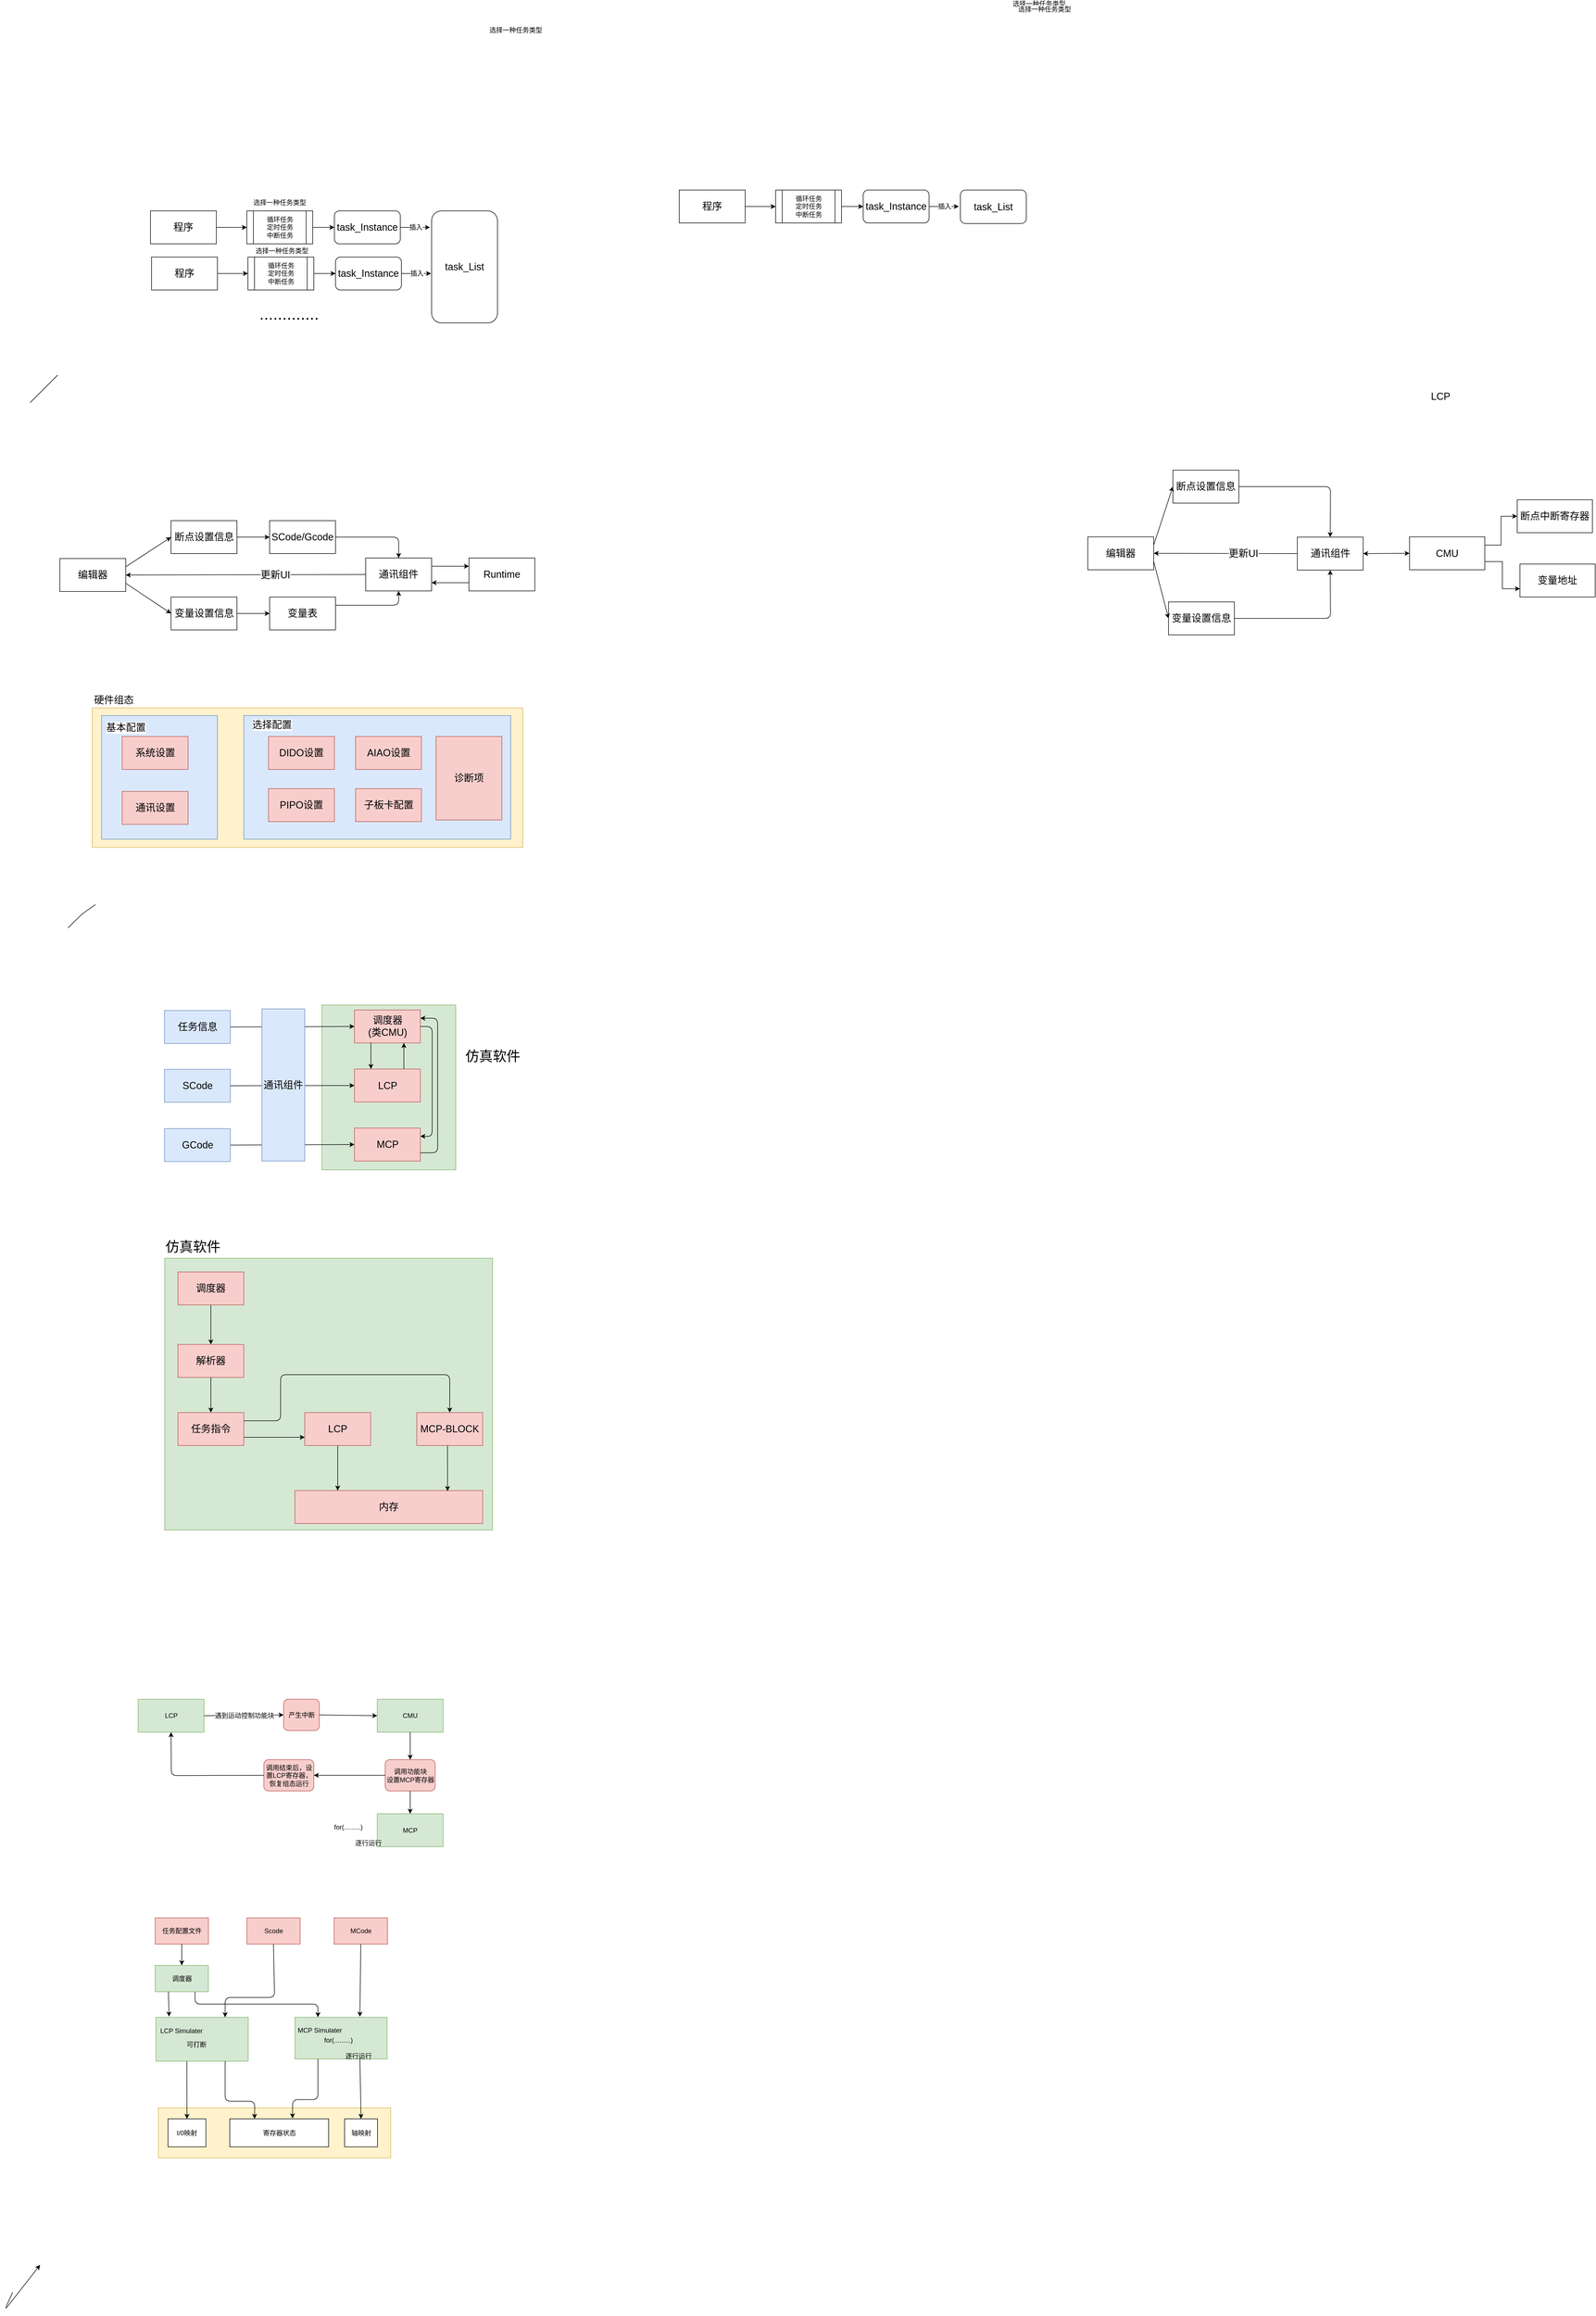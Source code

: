 <mxfile version="12.2.6" type="github" pages="1">
  <diagram id="iVK3ShdwLWbgninj1tHv" name="Page-1">
    <mxGraphModel dx="1371" dy="921" grid="0" gridSize="10" guides="1" tooltips="1" connect="1" arrows="1" fold="1" page="0" pageScale="1" pageWidth="827" pageHeight="1169" math="0" shadow="0">
      <root>
        <mxCell id="0"/>
        <mxCell id="1" parent="0"/>
        <mxCell id="r77TQMJBqD1MutyU2JvS-38" value="" style="rounded=0;whiteSpace=wrap;html=1;fillColor=#d5e8d4;strokeColor=#82b366;" parent="1" vertex="1">
          <mxGeometry x="-16" y="2151" width="597" height="495" as="geometry"/>
        </mxCell>
        <mxCell id="r77TQMJBqD1MutyU2JvS-3" value="" style="rounded=0;whiteSpace=wrap;html=1;fillColor=#d5e8d4;strokeColor=#82b366;" parent="1" vertex="1">
          <mxGeometry x="270" y="1690" width="244" height="300" as="geometry"/>
        </mxCell>
        <mxCell id="p2M6NOosVOnFMMnS_r7A-87" value="" style="rounded=0;whiteSpace=wrap;html=1;fontSize=18;fillColor=#fff2cc;strokeColor=#d6b656;" parent="1" vertex="1">
          <mxGeometry x="-148" y="1149" width="784" height="254" as="geometry"/>
        </mxCell>
        <mxCell id="p2M6NOosVOnFMMnS_r7A-80" value="" style="rounded=0;whiteSpace=wrap;html=1;fontSize=18;fillColor=#dae8fc;strokeColor=#6c8ebf;" parent="1" vertex="1">
          <mxGeometry x="128" y="1163" width="486" height="225" as="geometry"/>
        </mxCell>
        <mxCell id="p2M6NOosVOnFMMnS_r7A-79" value="" style="rounded=0;whiteSpace=wrap;html=1;fontSize=18;fillColor=#dae8fc;strokeColor=#6c8ebf;" parent="1" vertex="1">
          <mxGeometry x="-131" y="1163" width="211" height="225" as="geometry"/>
        </mxCell>
        <mxCell id="p2M6NOosVOnFMMnS_r7A-1" value="&lt;font style=&quot;font-size: 18px;&quot;&gt;程序&lt;/font&gt;" style="rounded=0;whiteSpace=wrap;html=1;fontSize=18;" parent="1" vertex="1">
          <mxGeometry x="-42" y="244" width="120" height="60" as="geometry"/>
        </mxCell>
        <mxCell id="p2M6NOosVOnFMMnS_r7A-2" value="" style="endArrow=classic;html=1;exitX=1;exitY=0.5;exitDx=0;exitDy=0;entryX=0;entryY=0.5;entryDx=0;entryDy=0;" parent="1" source="p2M6NOosVOnFMMnS_r7A-11" target="p2M6NOosVOnFMMnS_r7A-5" edge="1">
          <mxGeometry width="50" height="50" relative="1" as="geometry">
            <mxPoint x="-42" y="375" as="sourcePoint"/>
            <mxPoint x="156" y="274" as="targetPoint"/>
          </mxGeometry>
        </mxCell>
        <mxCell id="p2M6NOosVOnFMMnS_r7A-5" value="task_Instance" style="rounded=1;whiteSpace=wrap;html=1;fontSize=18;" parent="1" vertex="1">
          <mxGeometry x="293" y="244" width="120" height="60" as="geometry"/>
        </mxCell>
        <mxCell id="p2M6NOosVOnFMMnS_r7A-11" value="&lt;div&gt;循环任务&lt;/div&gt;&lt;div&gt;定时任务&lt;/div&gt;&lt;div&gt;中断任务&lt;br&gt;&lt;/div&gt;" style="shape=process;whiteSpace=wrap;html=1;backgroundOutline=1;" parent="1" vertex="1">
          <mxGeometry x="133.5" y="244" width="120" height="60" as="geometry"/>
        </mxCell>
        <mxCell id="p2M6NOosVOnFMMnS_r7A-12" value="" style="endArrow=classic;html=1;exitX=1;exitY=0.5;exitDx=0;exitDy=0;entryX=0;entryY=0.5;entryDx=0;entryDy=0;" parent="1" source="p2M6NOosVOnFMMnS_r7A-1" target="p2M6NOosVOnFMMnS_r7A-11" edge="1">
          <mxGeometry width="50" height="50" relative="1" as="geometry">
            <mxPoint x="78" y="274" as="sourcePoint"/>
            <mxPoint x="217" y="274" as="targetPoint"/>
          </mxGeometry>
        </mxCell>
        <mxCell id="p2M6NOosVOnFMMnS_r7A-14" value="" style="endArrow=none;html=1;" parent="1" edge="1">
          <mxGeometry width="50" height="50" relative="1" as="geometry">
            <mxPoint x="-261" y="593" as="sourcePoint"/>
            <mxPoint x="-211" y="543" as="targetPoint"/>
          </mxGeometry>
        </mxCell>
        <mxCell id="p2M6NOosVOnFMMnS_r7A-16" value="选择一种任务类型" style="text;html=1;resizable=0;points=[];align=center;verticalAlign=middle;labelBackgroundColor=#ffffff;" parent="p2M6NOosVOnFMMnS_r7A-14" vertex="1" connectable="0">
          <mxGeometry x="0.5" y="4" relative="1" as="geometry">
            <mxPoint x="419.5" y="-324" as="offset"/>
          </mxGeometry>
        </mxCell>
        <mxCell id="p2M6NOosVOnFMMnS_r7A-37" value="&lt;font style=&quot;font-size: 30px&quot;&gt;.............&lt;/font&gt;" style="text;html=1;resizable=0;points=[];align=center;verticalAlign=middle;labelBackgroundColor=#ffffff;fontSize=18;" parent="p2M6NOosVOnFMMnS_r7A-14" vertex="1" connectable="0">
          <mxGeometry x="0.236" y="1" relative="1" as="geometry">
            <mxPoint x="441" y="-130.5" as="offset"/>
          </mxGeometry>
        </mxCell>
        <mxCell id="p2M6NOosVOnFMMnS_r7A-18" value="" style="endArrow=classic;html=1;exitX=1;exitY=0.5;exitDx=0;exitDy=0;" parent="1" edge="1">
          <mxGeometry width="50" height="50" relative="1" as="geometry">
            <mxPoint x="413.0" y="274" as="sourcePoint"/>
            <mxPoint x="467" y="274" as="targetPoint"/>
          </mxGeometry>
        </mxCell>
        <mxCell id="p2M6NOosVOnFMMnS_r7A-19" value="插入" style="text;html=1;resizable=0;points=[];align=center;verticalAlign=middle;labelBackgroundColor=#ffffff;" parent="p2M6NOosVOnFMMnS_r7A-18" vertex="1" connectable="0">
          <mxGeometry x="0.141" y="-1" relative="1" as="geometry">
            <mxPoint x="-3.5" y="-1" as="offset"/>
          </mxGeometry>
        </mxCell>
        <mxCell id="p2M6NOosVOnFMMnS_r7A-28" value="程序" style="rounded=0;whiteSpace=wrap;html=1;fontSize=18;" parent="1" vertex="1">
          <mxGeometry x="-40" y="328" width="120" height="60" as="geometry"/>
        </mxCell>
        <mxCell id="p2M6NOosVOnFMMnS_r7A-29" value="" style="endArrow=classic;html=1;exitX=1;exitY=0.5;exitDx=0;exitDy=0;entryX=0;entryY=0.5;entryDx=0;entryDy=0;" parent="1" source="p2M6NOosVOnFMMnS_r7A-31" target="p2M6NOosVOnFMMnS_r7A-30" edge="1">
          <mxGeometry width="50" height="50" relative="1" as="geometry">
            <mxPoint x="-40" y="459" as="sourcePoint"/>
            <mxPoint x="158" y="358" as="targetPoint"/>
          </mxGeometry>
        </mxCell>
        <mxCell id="p2M6NOosVOnFMMnS_r7A-30" value="task_Instance" style="rounded=1;whiteSpace=wrap;html=1;fontSize=18;" parent="1" vertex="1">
          <mxGeometry x="295" y="328" width="120" height="60" as="geometry"/>
        </mxCell>
        <mxCell id="p2M6NOosVOnFMMnS_r7A-31" value="&lt;div&gt;循环任务&lt;/div&gt;&lt;div&gt;定时任务&lt;/div&gt;&lt;div&gt;中断任务&lt;br&gt;&lt;/div&gt;" style="shape=process;whiteSpace=wrap;html=1;backgroundOutline=1;" parent="1" vertex="1">
          <mxGeometry x="135.5" y="328" width="120" height="60" as="geometry"/>
        </mxCell>
        <mxCell id="p2M6NOosVOnFMMnS_r7A-32" value="" style="endArrow=classic;html=1;exitX=1;exitY=0.5;exitDx=0;exitDy=0;entryX=0;entryY=0.5;entryDx=0;entryDy=0;" parent="1" source="p2M6NOosVOnFMMnS_r7A-28" target="p2M6NOosVOnFMMnS_r7A-31" edge="1">
          <mxGeometry width="50" height="50" relative="1" as="geometry">
            <mxPoint x="80" y="358" as="sourcePoint"/>
            <mxPoint x="219" y="358" as="targetPoint"/>
          </mxGeometry>
        </mxCell>
        <mxCell id="p2M6NOosVOnFMMnS_r7A-33" value="选择一种任务类型" style="text;html=1;resizable=0;points=[];align=center;verticalAlign=middle;labelBackgroundColor=#ffffff;" parent="1" vertex="1" connectable="0">
          <mxGeometry x="-80.779" y="560.122" as="geometry">
            <mxPoint x="278" y="-243" as="offset"/>
          </mxGeometry>
        </mxCell>
        <mxCell id="p2M6NOosVOnFMMnS_r7A-34" value="" style="endArrow=classic;html=1;exitX=1;exitY=0.5;exitDx=0;exitDy=0;" parent="1" edge="1">
          <mxGeometry width="50" height="50" relative="1" as="geometry">
            <mxPoint x="415.0" y="358.0" as="sourcePoint"/>
            <mxPoint x="469" y="358.0" as="targetPoint"/>
          </mxGeometry>
        </mxCell>
        <mxCell id="p2M6NOosVOnFMMnS_r7A-35" value="插入" style="text;html=1;resizable=0;points=[];align=center;verticalAlign=middle;labelBackgroundColor=#ffffff;" parent="p2M6NOosVOnFMMnS_r7A-34" vertex="1" connectable="0">
          <mxGeometry x="0.141" y="-1" relative="1" as="geometry">
            <mxPoint x="-3.5" y="-1" as="offset"/>
          </mxGeometry>
        </mxCell>
        <mxCell id="p2M6NOosVOnFMMnS_r7A-36" value="task_List" style="rounded=1;whiteSpace=wrap;html=1;fontSize=18;" parent="1" vertex="1">
          <mxGeometry x="470" y="244" width="120" height="204" as="geometry"/>
        </mxCell>
        <mxCell id="p2M6NOosVOnFMMnS_r7A-38" value="选择一种任务类型" style="text;html=1;resizable=0;points=[];align=center;verticalAlign=middle;labelBackgroundColor=#ffffff;" parent="1" vertex="1" connectable="0">
          <mxGeometry x="203.384" y="238.459" as="geometry">
            <mxPoint x="419.5" y="-324" as="offset"/>
          </mxGeometry>
        </mxCell>
        <mxCell id="p2M6NOosVOnFMMnS_r7A-39" value="选择一种任务类型" style="text;html=1;resizable=0;points=[];align=center;verticalAlign=middle;labelBackgroundColor=#ffffff;" parent="1" vertex="1" connectable="0">
          <mxGeometry x="203.384" y="238.459" as="geometry">
            <mxPoint x="419.5" y="-324" as="offset"/>
          </mxGeometry>
        </mxCell>
        <mxCell id="p2M6NOosVOnFMMnS_r7A-42" value="断点设置信息" style="rounded=0;whiteSpace=wrap;html=1;fontSize=18;" parent="1" vertex="1">
          <mxGeometry x="-4.5" y="808" width="120" height="60" as="geometry"/>
        </mxCell>
        <mxCell id="p2M6NOosVOnFMMnS_r7A-43" value="变量设置信息" style="rounded=0;whiteSpace=wrap;html=1;fontSize=18;" parent="1" vertex="1">
          <mxGeometry x="-4.5" y="947" width="120" height="60" as="geometry"/>
        </mxCell>
        <mxCell id="p2M6NOosVOnFMMnS_r7A-44" value="SCode/Gcode" style="rounded=0;whiteSpace=wrap;html=1;fontSize=18;" parent="1" vertex="1">
          <mxGeometry x="175" y="808" width="120" height="60" as="geometry"/>
        </mxCell>
        <mxCell id="p2M6NOosVOnFMMnS_r7A-45" value="变量表" style="rounded=0;whiteSpace=wrap;html=1;fontSize=18;" parent="1" vertex="1">
          <mxGeometry x="175" y="947" width="120" height="60" as="geometry"/>
        </mxCell>
        <mxCell id="p2M6NOosVOnFMMnS_r7A-46" value="通讯组件" style="rounded=0;whiteSpace=wrap;html=1;fontSize=18;" parent="1" vertex="1">
          <mxGeometry x="350" y="876" width="120" height="60" as="geometry"/>
        </mxCell>
        <mxCell id="p2M6NOosVOnFMMnS_r7A-47" value="Runtime" style="rounded=0;whiteSpace=wrap;html=1;fontSize=18;" parent="1" vertex="1">
          <mxGeometry x="538" y="876" width="120" height="60" as="geometry"/>
        </mxCell>
        <mxCell id="p2M6NOosVOnFMMnS_r7A-48" value="" style="endArrow=classic;html=1;fontSize=18;fontColor=#000000;exitX=1;exitY=0.5;exitDx=0;exitDy=0;entryX=0;entryY=0.5;entryDx=0;entryDy=0;" parent="1" source="p2M6NOosVOnFMMnS_r7A-42" target="p2M6NOosVOnFMMnS_r7A-44" edge="1">
          <mxGeometry width="50" height="50" relative="1" as="geometry">
            <mxPoint x="-31" y="1036" as="sourcePoint"/>
            <mxPoint x="19" y="986" as="targetPoint"/>
          </mxGeometry>
        </mxCell>
        <mxCell id="p2M6NOosVOnFMMnS_r7A-49" value="" style="endArrow=classic;html=1;fontSize=18;fontColor=#000000;exitX=1;exitY=0.5;exitDx=0;exitDy=0;" parent="1" source="p2M6NOosVOnFMMnS_r7A-43" target="p2M6NOosVOnFMMnS_r7A-45" edge="1">
          <mxGeometry width="50" height="50" relative="1" as="geometry">
            <mxPoint x="-31" y="1078" as="sourcePoint"/>
            <mxPoint x="19" y="1028" as="targetPoint"/>
          </mxGeometry>
        </mxCell>
        <mxCell id="p2M6NOosVOnFMMnS_r7A-50" value="" style="endArrow=classic;html=1;fontSize=18;fontColor=#000000;exitX=1;exitY=0.5;exitDx=0;exitDy=0;entryX=0.5;entryY=0;entryDx=0;entryDy=0;" parent="1" source="p2M6NOosVOnFMMnS_r7A-44" target="p2M6NOosVOnFMMnS_r7A-46" edge="1">
          <mxGeometry width="50" height="50" relative="1" as="geometry">
            <mxPoint x="125.5" y="848" as="sourcePoint"/>
            <mxPoint x="185" y="848" as="targetPoint"/>
            <Array as="points">
              <mxPoint x="410" y="838"/>
            </Array>
          </mxGeometry>
        </mxCell>
        <mxCell id="p2M6NOosVOnFMMnS_r7A-51" value="" style="endArrow=classic;html=1;fontSize=18;fontColor=#000000;exitX=1;exitY=0.25;exitDx=0;exitDy=0;entryX=0.5;entryY=1;entryDx=0;entryDy=0;" parent="1" source="p2M6NOosVOnFMMnS_r7A-45" target="p2M6NOosVOnFMMnS_r7A-46" edge="1">
          <mxGeometry width="50" height="50" relative="1" as="geometry">
            <mxPoint x="-31" y="1036" as="sourcePoint"/>
            <mxPoint x="19" y="986" as="targetPoint"/>
            <Array as="points">
              <mxPoint x="410" y="962"/>
            </Array>
          </mxGeometry>
        </mxCell>
        <mxCell id="p2M6NOosVOnFMMnS_r7A-53" value="" style="endArrow=classic;html=1;fontSize=18;fontColor=#000000;exitX=1;exitY=0.25;exitDx=0;exitDy=0;entryX=0;entryY=0.25;entryDx=0;entryDy=0;" parent="1" source="p2M6NOosVOnFMMnS_r7A-46" target="p2M6NOosVOnFMMnS_r7A-47" edge="1">
          <mxGeometry width="50" height="50" relative="1" as="geometry">
            <mxPoint x="-31" y="1036" as="sourcePoint"/>
            <mxPoint x="19" y="986" as="targetPoint"/>
          </mxGeometry>
        </mxCell>
        <mxCell id="p2M6NOosVOnFMMnS_r7A-54" value="" style="endArrow=classic;html=1;fontSize=18;fontColor=#000000;exitX=0;exitY=0.75;exitDx=0;exitDy=0;entryX=1;entryY=0.75;entryDx=0;entryDy=0;" parent="1" source="p2M6NOosVOnFMMnS_r7A-47" target="p2M6NOosVOnFMMnS_r7A-46" edge="1">
          <mxGeometry width="50" height="50" relative="1" as="geometry">
            <mxPoint x="480" y="897" as="sourcePoint"/>
            <mxPoint x="550" y="897" as="targetPoint"/>
          </mxGeometry>
        </mxCell>
        <mxCell id="p2M6NOosVOnFMMnS_r7A-59" value="编辑器" style="rounded=0;whiteSpace=wrap;html=1;fontSize=18;" parent="1" vertex="1">
          <mxGeometry x="-207" y="877" width="120" height="60" as="geometry"/>
        </mxCell>
        <mxCell id="p2M6NOosVOnFMMnS_r7A-61" value="" style="endArrow=classic;html=1;fontSize=18;fontColor=#000000;exitX=1;exitY=0.25;exitDx=0;exitDy=0;entryX=0;entryY=0.5;entryDx=0;entryDy=0;" parent="1" source="p2M6NOosVOnFMMnS_r7A-59" target="p2M6NOosVOnFMMnS_r7A-42" edge="1">
          <mxGeometry width="50" height="50" relative="1" as="geometry">
            <mxPoint x="305" y="972" as="sourcePoint"/>
            <mxPoint x="420" y="927" as="targetPoint"/>
            <Array as="points"/>
          </mxGeometry>
        </mxCell>
        <mxCell id="p2M6NOosVOnFMMnS_r7A-63" value="" style="endArrow=classic;html=1;fontSize=18;fontColor=#000000;exitX=1;exitY=0.75;exitDx=0;exitDy=0;entryX=0;entryY=0.5;entryDx=0;entryDy=0;" parent="1" source="p2M6NOosVOnFMMnS_r7A-59" target="p2M6NOosVOnFMMnS_r7A-43" edge="1">
          <mxGeometry width="50" height="50" relative="1" as="geometry">
            <mxPoint x="-77" y="902" as="sourcePoint"/>
            <mxPoint x="5.5" y="848" as="targetPoint"/>
            <Array as="points"/>
          </mxGeometry>
        </mxCell>
        <mxCell id="p2M6NOosVOnFMMnS_r7A-64" value="" style="endArrow=classic;html=1;fontSize=18;fontColor=#000000;exitX=0;exitY=0.5;exitDx=0;exitDy=0;entryX=1;entryY=0.5;entryDx=0;entryDy=0;" parent="1" source="p2M6NOosVOnFMMnS_r7A-46" target="p2M6NOosVOnFMMnS_r7A-59" edge="1">
          <mxGeometry width="50" height="50" relative="1" as="geometry">
            <mxPoint x="-261" y="1078" as="sourcePoint"/>
            <mxPoint x="-211" y="1028" as="targetPoint"/>
          </mxGeometry>
        </mxCell>
        <mxCell id="p2M6NOosVOnFMMnS_r7A-65" value="&lt;div&gt;更新UI&lt;/div&gt;" style="text;html=1;resizable=0;points=[];align=center;verticalAlign=middle;labelBackgroundColor=#ffffff;fontSize=18;fontColor=#000000;" parent="p2M6NOosVOnFMMnS_r7A-64" vertex="1" connectable="0">
          <mxGeometry x="-0.245" relative="1" as="geometry">
            <mxPoint as="offset"/>
          </mxGeometry>
        </mxCell>
        <mxCell id="p2M6NOosVOnFMMnS_r7A-67" value="通讯设置" style="rounded=0;whiteSpace=wrap;html=1;fontSize=18;fillColor=#f8cecc;strokeColor=#b85450;" parent="1" vertex="1">
          <mxGeometry x="-93.5" y="1301" width="120" height="60" as="geometry"/>
        </mxCell>
        <mxCell id="p2M6NOosVOnFMMnS_r7A-68" value="DIDO设置" style="rounded=0;whiteSpace=wrap;html=1;fontSize=18;fillColor=#f8cecc;strokeColor=#b85450;" parent="1" vertex="1">
          <mxGeometry x="173" y="1201" width="120" height="60" as="geometry"/>
        </mxCell>
        <mxCell id="p2M6NOosVOnFMMnS_r7A-69" value="PIPO设置" style="rounded=0;whiteSpace=wrap;html=1;fontSize=18;fillColor=#f8cecc;strokeColor=#b85450;" parent="1" vertex="1">
          <mxGeometry x="173" y="1296" width="120" height="60" as="geometry"/>
        </mxCell>
        <mxCell id="p2M6NOosVOnFMMnS_r7A-71" value="系统设置" style="rounded=0;whiteSpace=wrap;html=1;fontSize=18;fillColor=#f8cecc;strokeColor=#b85450;" parent="1" vertex="1">
          <mxGeometry x="-93.5" y="1201" width="120" height="60" as="geometry"/>
        </mxCell>
        <mxCell id="p2M6NOosVOnFMMnS_r7A-75" value="AIAO设置" style="rounded=0;whiteSpace=wrap;html=1;fontSize=18;fillColor=#f8cecc;strokeColor=#b85450;" parent="1" vertex="1">
          <mxGeometry x="331.5" y="1201" width="120" height="60" as="geometry"/>
        </mxCell>
        <mxCell id="p2M6NOosVOnFMMnS_r7A-76" value="子板卡配置" style="rounded=0;whiteSpace=wrap;html=1;fontSize=18;fillColor=#f8cecc;strokeColor=#b85450;" parent="1" vertex="1">
          <mxGeometry x="331.5" y="1296" width="120" height="60" as="geometry"/>
        </mxCell>
        <mxCell id="p2M6NOosVOnFMMnS_r7A-81" value="" style="endArrow=none;html=1;fontSize=18;fontColor=#000000;" parent="1" edge="1">
          <mxGeometry width="50" height="50" relative="1" as="geometry">
            <mxPoint x="-192" y="1549.5" as="sourcePoint"/>
            <mxPoint x="-142" y="1507" as="targetPoint"/>
            <Array as="points">
              <mxPoint x="-167" y="1524.5"/>
            </Array>
          </mxGeometry>
        </mxCell>
        <mxCell id="p2M6NOosVOnFMMnS_r7A-82" value="基本配置" style="text;html=1;resizable=0;points=[];align=center;verticalAlign=middle;labelBackgroundColor=#ffffff;fontSize=18;fontColor=#000000;" parent="p2M6NOosVOnFMMnS_r7A-81" vertex="1" connectable="0">
          <mxGeometry x="0.741" relative="1" as="geometry">
            <mxPoint x="61.5" y="-327" as="offset"/>
          </mxGeometry>
        </mxCell>
        <mxCell id="p2M6NOosVOnFMMnS_r7A-85" value="选择配置" style="text;html=1;resizable=0;points=[];align=center;verticalAlign=middle;labelBackgroundColor=#ffffff;fontSize=18;fontColor=#000000;" parent="p2M6NOosVOnFMMnS_r7A-81" vertex="1" connectable="0">
          <mxGeometry x="0.834" relative="1" as="geometry">
            <mxPoint x="325.5" y="-330.5" as="offset"/>
          </mxGeometry>
        </mxCell>
        <mxCell id="p2M6NOosVOnFMMnS_r7A-88" value="硬件组态" style="text;html=1;resizable=0;points=[];align=center;verticalAlign=middle;labelBackgroundColor=#ffffff;fontSize=18;fontColor=#000000;" parent="p2M6NOosVOnFMMnS_r7A-81" vertex="1" connectable="0">
          <mxGeometry x="0.812" y="1" relative="1" as="geometry">
            <mxPoint x="39" y="-375.5" as="offset"/>
          </mxGeometry>
        </mxCell>
        <mxCell id="p2M6NOosVOnFMMnS_r7A-90" value="诊断项" style="rounded=0;whiteSpace=wrap;html=1;fontSize=18;fillColor=#f8cecc;strokeColor=#b85450;" parent="1" vertex="1">
          <mxGeometry x="478" y="1201" width="120" height="152" as="geometry"/>
        </mxCell>
        <mxCell id="p2M6NOosVOnFMMnS_r7A-93" value="SCode" style="rounded=0;whiteSpace=wrap;html=1;fontSize=18;fillColor=#dae8fc;strokeColor=#6c8ebf;" parent="1" vertex="1">
          <mxGeometry x="-16.5" y="1807" width="120" height="60" as="geometry"/>
        </mxCell>
        <mxCell id="p2M6NOosVOnFMMnS_r7A-94" value="GCode" style="rounded=0;whiteSpace=wrap;html=1;fontSize=18;fillColor=#dae8fc;strokeColor=#6c8ebf;" parent="1" vertex="1">
          <mxGeometry x="-16.5" y="1915" width="120" height="60" as="geometry"/>
        </mxCell>
        <mxCell id="p2M6NOosVOnFMMnS_r7A-95" value="任务信息" style="rounded=0;whiteSpace=wrap;html=1;fontSize=18;fillColor=#dae8fc;strokeColor=#6c8ebf;" parent="1" vertex="1">
          <mxGeometry x="-16.5" y="1700" width="120" height="60" as="geometry"/>
        </mxCell>
        <mxCell id="p2M6NOosVOnFMMnS_r7A-96" value="&lt;div&gt;调度器&lt;/div&gt;&lt;div&gt;(类CMU)&lt;br&gt;&lt;/div&gt;" style="rounded=0;whiteSpace=wrap;html=1;fontSize=18;fillColor=#f8cecc;strokeColor=#b85450;" parent="1" vertex="1">
          <mxGeometry x="329.5" y="1699" width="120" height="60" as="geometry"/>
        </mxCell>
        <mxCell id="p2M6NOosVOnFMMnS_r7A-97" value="LCP" style="rounded=0;whiteSpace=wrap;html=1;fontSize=18;fillColor=#f8cecc;strokeColor=#b85450;" parent="1" vertex="1">
          <mxGeometry x="329.5" y="1806.5" width="120" height="60" as="geometry"/>
        </mxCell>
        <mxCell id="p2M6NOosVOnFMMnS_r7A-98" value="MCP" style="rounded=0;whiteSpace=wrap;html=1;fontSize=18;fillColor=#f8cecc;strokeColor=#b85450;" parent="1" vertex="1">
          <mxGeometry x="329.5" y="1914" width="120" height="60" as="geometry"/>
        </mxCell>
        <mxCell id="p2M6NOosVOnFMMnS_r7A-99" value="" style="endArrow=classic;html=1;fontSize=18;fontColor=#000000;exitX=1;exitY=0.5;exitDx=0;exitDy=0;entryX=0;entryY=0.5;entryDx=0;entryDy=0;" parent="1" source="p2M6NOosVOnFMMnS_r7A-95" target="p2M6NOosVOnFMMnS_r7A-96" edge="1">
          <mxGeometry width="50" height="50" relative="1" as="geometry">
            <mxPoint x="-216" y="2046" as="sourcePoint"/>
            <mxPoint x="-166" y="1996" as="targetPoint"/>
          </mxGeometry>
        </mxCell>
        <mxCell id="p2M6NOosVOnFMMnS_r7A-102" value="" style="endArrow=classic;html=1;fontSize=18;fontColor=#000000;exitX=1;exitY=0.5;exitDx=0;exitDy=0;entryX=0;entryY=0.5;entryDx=0;entryDy=0;" parent="1" source="p2M6NOosVOnFMMnS_r7A-93" target="p2M6NOosVOnFMMnS_r7A-97" edge="1">
          <mxGeometry width="50" height="50" relative="1" as="geometry">
            <mxPoint x="113.5" y="1740" as="sourcePoint"/>
            <mxPoint x="305" y="1740" as="targetPoint"/>
          </mxGeometry>
        </mxCell>
        <mxCell id="p2M6NOosVOnFMMnS_r7A-103" value="" style="endArrow=classic;html=1;fontSize=18;fontColor=#000000;exitX=1;exitY=0.5;exitDx=0;exitDy=0;entryX=0;entryY=0.5;entryDx=0;entryDy=0;" parent="1" source="p2M6NOosVOnFMMnS_r7A-94" target="p2M6NOosVOnFMMnS_r7A-98" edge="1">
          <mxGeometry width="50" height="50" relative="1" as="geometry">
            <mxPoint x="123.5" y="1750" as="sourcePoint"/>
            <mxPoint x="315" y="1750" as="targetPoint"/>
          </mxGeometry>
        </mxCell>
        <mxCell id="p2M6NOosVOnFMMnS_r7A-101" value="通讯组件" style="rounded=0;whiteSpace=wrap;html=1;fontSize=18;fillColor=#dae8fc;strokeColor=#6c8ebf;" parent="1" vertex="1">
          <mxGeometry x="161" y="1697" width="78" height="277" as="geometry"/>
        </mxCell>
        <mxCell id="p2M6NOosVOnFMMnS_r7A-104" value="" style="endArrow=classic;html=1;fontSize=18;fontColor=#000000;exitX=0.25;exitY=1;exitDx=0;exitDy=0;entryX=0.25;entryY=0;entryDx=0;entryDy=0;" parent="1" source="p2M6NOosVOnFMMnS_r7A-96" target="p2M6NOosVOnFMMnS_r7A-97" edge="1">
          <mxGeometry width="50" height="50" relative="1" as="geometry">
            <mxPoint x="600.5" y="1828" as="sourcePoint"/>
            <mxPoint x="650.5" y="1778" as="targetPoint"/>
          </mxGeometry>
        </mxCell>
        <mxCell id="p2M6NOosVOnFMMnS_r7A-105" value="" style="endArrow=classic;html=1;fontSize=18;fontColor=#000000;exitX=1;exitY=0.5;exitDx=0;exitDy=0;entryX=1;entryY=0.25;entryDx=0;entryDy=0;" parent="1" source="p2M6NOosVOnFMMnS_r7A-96" target="p2M6NOosVOnFMMnS_r7A-98" edge="1">
          <mxGeometry width="50" height="50" relative="1" as="geometry">
            <mxPoint x="399.5" y="1769" as="sourcePoint"/>
            <mxPoint x="399.5" y="1816.5" as="targetPoint"/>
            <Array as="points">
              <mxPoint x="471" y="1729"/>
              <mxPoint x="471" y="1929"/>
            </Array>
          </mxGeometry>
        </mxCell>
        <mxCell id="r77TQMJBqD1MutyU2JvS-4" value="" style="endArrow=classic;html=1;fontSize=18;fontColor=#000000;exitX=0.75;exitY=0;exitDx=0;exitDy=0;entryX=0.75;entryY=1;entryDx=0;entryDy=0;" parent="1" source="p2M6NOosVOnFMMnS_r7A-97" target="p2M6NOosVOnFMMnS_r7A-96" edge="1">
          <mxGeometry width="50" height="50" relative="1" as="geometry">
            <mxPoint x="399.5" y="1769" as="sourcePoint"/>
            <mxPoint x="399.5" y="1816.5" as="targetPoint"/>
          </mxGeometry>
        </mxCell>
        <mxCell id="r77TQMJBqD1MutyU2JvS-6" value="" style="endArrow=none;html=1;fontSize=18;fontColor=#000000;exitX=1;exitY=0.25;exitDx=0;exitDy=0;entryX=1;entryY=0.75;entryDx=0;entryDy=0;startArrow=classic;startFill=1;endFill=0;" parent="1" source="p2M6NOosVOnFMMnS_r7A-96" target="p2M6NOosVOnFMMnS_r7A-98" edge="1">
          <mxGeometry width="50" height="50" relative="1" as="geometry">
            <mxPoint x="459.5" y="1739" as="sourcePoint"/>
            <mxPoint x="459.5" y="1939" as="targetPoint"/>
            <Array as="points">
              <mxPoint x="481" y="1714"/>
              <mxPoint x="481" y="1959"/>
            </Array>
          </mxGeometry>
        </mxCell>
        <mxCell id="r77TQMJBqD1MutyU2JvS-8" value="" style="endArrow=classic;html=1;exitX=0.5;exitY=1;exitDx=0;exitDy=0;entryX=0.5;entryY=0;entryDx=0;entryDy=0;" parent="1" source="r77TQMJBqD1MutyU2JvS-10" target="r77TQMJBqD1MutyU2JvS-11" edge="1">
          <mxGeometry width="50" height="50" relative="1" as="geometry">
            <mxPoint x="-232" y="2337" as="sourcePoint"/>
            <mxPoint x="-182" y="2287" as="targetPoint"/>
          </mxGeometry>
        </mxCell>
        <mxCell id="r77TQMJBqD1MutyU2JvS-9" value="&lt;font style=&quot;font-size: 25px&quot;&gt;仿真软件&lt;/font&gt;" style="text;html=1;resizable=0;points=[];align=center;verticalAlign=middle;labelBackgroundColor=#ffffff;" parent="r77TQMJBqD1MutyU2JvS-8" vertex="1" connectable="0">
          <mxGeometry x="0.44" y="-1" relative="1" as="geometry">
            <mxPoint x="-32" y="-159" as="offset"/>
          </mxGeometry>
        </mxCell>
        <mxCell id="r77TQMJBqD1MutyU2JvS-10" value="&lt;div&gt;调度器&lt;/div&gt;" style="rounded=0;whiteSpace=wrap;html=1;fontSize=18;fillColor=#f8cecc;strokeColor=#b85450;" parent="1" vertex="1">
          <mxGeometry x="8" y="2176" width="120" height="60" as="geometry"/>
        </mxCell>
        <mxCell id="r77TQMJBqD1MutyU2JvS-11" value="解析器" style="rounded=0;whiteSpace=wrap;html=1;fontSize=18;fillColor=#f8cecc;strokeColor=#b85450;" parent="1" vertex="1">
          <mxGeometry x="8" y="2308" width="120" height="60" as="geometry"/>
        </mxCell>
        <mxCell id="r77TQMJBqD1MutyU2JvS-20" value="" style="edgeStyle=orthogonalEdgeStyle;rounded=0;orthogonalLoop=1;jettySize=auto;html=1;startArrow=none;startFill=0;endArrow=classic;endFill=1;exitX=1;exitY=0.75;exitDx=0;exitDy=0;entryX=0;entryY=0.75;entryDx=0;entryDy=0;" parent="1" source="r77TQMJBqD1MutyU2JvS-13" target="r77TQMJBqD1MutyU2JvS-19" edge="1">
          <mxGeometry relative="1" as="geometry"/>
        </mxCell>
        <mxCell id="r77TQMJBqD1MutyU2JvS-13" value="任务指令" style="rounded=0;whiteSpace=wrap;html=1;fontSize=18;fillColor=#f8cecc;strokeColor=#b85450;" parent="1" vertex="1">
          <mxGeometry x="8" y="2432" width="120" height="60" as="geometry"/>
        </mxCell>
        <mxCell id="r77TQMJBqD1MutyU2JvS-19" value="LCP" style="rounded=0;whiteSpace=wrap;html=1;fontSize=18;fillColor=#f8cecc;strokeColor=#b85450;" parent="1" vertex="1">
          <mxGeometry x="239" y="2432" width="120" height="60" as="geometry"/>
        </mxCell>
        <mxCell id="r77TQMJBqD1MutyU2JvS-14" value="" style="endArrow=classic;html=1;entryX=0.5;entryY=0;entryDx=0;entryDy=0;exitX=0.5;exitY=1;exitDx=0;exitDy=0;" parent="1" source="r77TQMJBqD1MutyU2JvS-11" target="r77TQMJBqD1MutyU2JvS-13" edge="1">
          <mxGeometry width="50" height="50" relative="1" as="geometry">
            <mxPoint x="68" y="2405" as="sourcePoint"/>
            <mxPoint x="68" y="2471" as="targetPoint"/>
          </mxGeometry>
        </mxCell>
        <mxCell id="r77TQMJBqD1MutyU2JvS-15" value="&lt;font style=&quot;font-size: 25px&quot;&gt;仿真软件&lt;/font&gt;" style="text;html=1;resizable=0;points=[];align=center;verticalAlign=middle;labelBackgroundColor=#ffffff;" parent="r77TQMJBqD1MutyU2JvS-14" vertex="1" connectable="0">
          <mxGeometry x="0.44" y="-1" relative="1" as="geometry">
            <mxPoint x="514" y="-632" as="offset"/>
          </mxGeometry>
        </mxCell>
        <mxCell id="r77TQMJBqD1MutyU2JvS-27" value="内存" style="rounded=0;whiteSpace=wrap;html=1;fontSize=18;fillColor=#f8cecc;strokeColor=#b85450;" parent="1" vertex="1">
          <mxGeometry x="221" y="2574" width="342" height="60" as="geometry"/>
        </mxCell>
        <mxCell id="r77TQMJBqD1MutyU2JvS-29" value="" style="endArrow=classic;html=1;exitX=0.5;exitY=1;exitDx=0;exitDy=0;entryX=0.228;entryY=0;entryDx=0;entryDy=0;entryPerimeter=0;" parent="1" source="r77TQMJBqD1MutyU2JvS-19" target="r77TQMJBqD1MutyU2JvS-27" edge="1">
          <mxGeometry width="50" height="50" relative="1" as="geometry">
            <mxPoint x="-245" y="2735" as="sourcePoint"/>
            <mxPoint x="-195" y="2685" as="targetPoint"/>
          </mxGeometry>
        </mxCell>
        <mxCell id="r77TQMJBqD1MutyU2JvS-30" value="" style="endArrow=classic;html=1;exitX=0.5;exitY=1;exitDx=0;exitDy=0;entryX=0.813;entryY=0.017;entryDx=0;entryDy=0;entryPerimeter=0;" parent="1" target="r77TQMJBqD1MutyU2JvS-27" edge="1">
          <mxGeometry width="50" height="50" relative="1" as="geometry">
            <mxPoint x="499" y="2492" as="sourcePoint"/>
            <mxPoint x="502" y="2577" as="targetPoint"/>
          </mxGeometry>
        </mxCell>
        <mxCell id="r77TQMJBqD1MutyU2JvS-33" value="MCP-BLOCK" style="rounded=0;whiteSpace=wrap;html=1;fontSize=18;fillColor=#f8cecc;strokeColor=#b85450;" parent="1" vertex="1">
          <mxGeometry x="443" y="2432" width="120" height="60" as="geometry"/>
        </mxCell>
        <mxCell id="r77TQMJBqD1MutyU2JvS-36" value="" style="endArrow=classic;html=1;exitX=1;exitY=0.25;exitDx=0;exitDy=0;entryX=0.5;entryY=0;entryDx=0;entryDy=0;" parent="1" source="r77TQMJBqD1MutyU2JvS-13" target="r77TQMJBqD1MutyU2JvS-33" edge="1">
          <mxGeometry width="50" height="50" relative="1" as="geometry">
            <mxPoint x="-245" y="2705" as="sourcePoint"/>
            <mxPoint x="-195" y="2655" as="targetPoint"/>
            <Array as="points">
              <mxPoint x="195" y="2447"/>
              <mxPoint x="195" y="2363"/>
              <mxPoint x="503" y="2363"/>
            </Array>
          </mxGeometry>
        </mxCell>
        <mxCell id="r77TQMJBqD1MutyU2JvS-39" value="LCP" style="rounded=0;whiteSpace=wrap;html=1;fillColor=#d5e8d4;strokeColor=#82b366;" parent="1" vertex="1">
          <mxGeometry x="-64.5" y="2954" width="120" height="60" as="geometry"/>
        </mxCell>
        <mxCell id="r77TQMJBqD1MutyU2JvS-41" value="" style="endArrow=classic;html=1;exitX=1;exitY=0.5;exitDx=0;exitDy=0;entryX=0;entryY=0.5;entryDx=0;entryDy=0;" parent="1" source="r77TQMJBqD1MutyU2JvS-39" target="r77TQMJBqD1MutyU2JvS-44" edge="1">
          <mxGeometry width="50" height="50" relative="1" as="geometry">
            <mxPoint x="-116" y="3086" as="sourcePoint"/>
            <mxPoint x="226" y="2985" as="targetPoint"/>
          </mxGeometry>
        </mxCell>
        <mxCell id="r77TQMJBqD1MutyU2JvS-42" value="遇到运动控制功能块" style="text;html=1;resizable=0;points=[];align=center;verticalAlign=middle;labelBackgroundColor=#ffffff;" parent="r77TQMJBqD1MutyU2JvS-41" vertex="1" connectable="0">
          <mxGeometry x="0.131" y="1" relative="1" as="geometry">
            <mxPoint x="-8.5" y="1.5" as="offset"/>
          </mxGeometry>
        </mxCell>
        <mxCell id="r77TQMJBqD1MutyU2JvS-44" value="产生中断" style="rounded=1;whiteSpace=wrap;html=1;fillColor=#f8cecc;strokeColor=#b85450;" parent="1" vertex="1">
          <mxGeometry x="200.5" y="2954" width="65" height="57" as="geometry"/>
        </mxCell>
        <mxCell id="r77TQMJBqD1MutyU2JvS-53" value="CMU" style="rounded=0;whiteSpace=wrap;html=1;fillColor=#d5e8d4;strokeColor=#82b366;" parent="1" vertex="1">
          <mxGeometry x="371" y="2954" width="120" height="60" as="geometry"/>
        </mxCell>
        <mxCell id="r77TQMJBqD1MutyU2JvS-55" value="" style="endArrow=classic;html=1;exitX=1;exitY=0.5;exitDx=0;exitDy=0;entryX=0;entryY=0.5;entryDx=0;entryDy=0;" parent="1" source="r77TQMJBqD1MutyU2JvS-44" target="r77TQMJBqD1MutyU2JvS-53" edge="1">
          <mxGeometry width="50" height="50" relative="1" as="geometry">
            <mxPoint x="-116" y="3086" as="sourcePoint"/>
            <mxPoint x="-66" y="3036" as="targetPoint"/>
          </mxGeometry>
        </mxCell>
        <mxCell id="r77TQMJBqD1MutyU2JvS-56" value="" style="endArrow=classic;html=1;exitX=0.5;exitY=1;exitDx=0;exitDy=0;entryX=0.5;entryY=0;entryDx=0;entryDy=0;" parent="1" source="r77TQMJBqD1MutyU2JvS-53" target="r77TQMJBqD1MutyU2JvS-57" edge="1">
          <mxGeometry width="50" height="50" relative="1" as="geometry">
            <mxPoint x="436" y="3080" as="sourcePoint"/>
            <mxPoint x="431" y="3081" as="targetPoint"/>
          </mxGeometry>
        </mxCell>
        <mxCell id="r77TQMJBqD1MutyU2JvS-67" value="" style="edgeStyle=orthogonalEdgeStyle;rounded=0;orthogonalLoop=1;jettySize=auto;html=1;startArrow=none;startFill=0;endArrow=classic;endFill=1;" parent="1" source="r77TQMJBqD1MutyU2JvS-57" target="r77TQMJBqD1MutyU2JvS-58" edge="1">
          <mxGeometry relative="1" as="geometry"/>
        </mxCell>
        <mxCell id="r77TQMJBqD1MutyU2JvS-57" value="&lt;div&gt;调用功能块&lt;/div&gt;&lt;div&gt;设置MCP寄存器&lt;/div&gt;" style="rounded=1;whiteSpace=wrap;html=1;fillColor=#f8cecc;strokeColor=#b85450;" parent="1" vertex="1">
          <mxGeometry x="385.5" y="3064" width="91" height="57" as="geometry"/>
        </mxCell>
        <mxCell id="r77TQMJBqD1MutyU2JvS-58" value="MCP" style="rounded=0;whiteSpace=wrap;html=1;fillColor=#d5e8d4;strokeColor=#82b366;" parent="1" vertex="1">
          <mxGeometry x="371" y="3162.5" width="120" height="60" as="geometry"/>
        </mxCell>
        <mxCell id="r77TQMJBqD1MutyU2JvS-64" value="调用结束后，设置LCP寄存器，恢复组态运行" style="rounded=1;whiteSpace=wrap;html=1;fillColor=#f8cecc;strokeColor=#b85450;" parent="1" vertex="1">
          <mxGeometry x="164.5" y="3064" width="91" height="57" as="geometry"/>
        </mxCell>
        <mxCell id="r77TQMJBqD1MutyU2JvS-65" value="" style="endArrow=classic;html=1;exitX=0;exitY=0.5;exitDx=0;exitDy=0;entryX=1;entryY=0.5;entryDx=0;entryDy=0;" parent="1" source="r77TQMJBqD1MutyU2JvS-57" target="r77TQMJBqD1MutyU2JvS-64" edge="1">
          <mxGeometry width="50" height="50" relative="1" as="geometry">
            <mxPoint x="-201" y="3304" as="sourcePoint"/>
            <mxPoint x="-151" y="3254" as="targetPoint"/>
          </mxGeometry>
        </mxCell>
        <mxCell id="r77TQMJBqD1MutyU2JvS-66" value="" style="endArrow=classic;html=1;exitX=0;exitY=0.5;exitDx=0;exitDy=0;entryX=0.5;entryY=1;entryDx=0;entryDy=0;" parent="1" source="r77TQMJBqD1MutyU2JvS-64" target="r77TQMJBqD1MutyU2JvS-39" edge="1">
          <mxGeometry width="50" height="50" relative="1" as="geometry">
            <mxPoint x="-201" y="3304" as="sourcePoint"/>
            <mxPoint x="-151" y="3254" as="targetPoint"/>
            <Array as="points">
              <mxPoint x="-4" y="3093"/>
            </Array>
          </mxGeometry>
        </mxCell>
        <mxCell id="r77TQMJBqD1MutyU2JvS-68" value="任务配置文件" style="rounded=0;whiteSpace=wrap;html=1;fillColor=#f8cecc;strokeColor=#b85450;" parent="1" vertex="1">
          <mxGeometry x="-33.5" y="3352" width="97" height="48" as="geometry"/>
        </mxCell>
        <mxCell id="r77TQMJBqD1MutyU2JvS-69" value="调度器" style="rounded=0;whiteSpace=wrap;html=1;fillColor=#d5e8d4;strokeColor=#82b366;" parent="1" vertex="1">
          <mxGeometry x="-33.5" y="3438.5" width="97" height="48" as="geometry"/>
        </mxCell>
        <mxCell id="r77TQMJBqD1MutyU2JvS-70" value="Scode" style="rounded=0;whiteSpace=wrap;html=1;fillColor=#f8cecc;strokeColor=#b85450;" parent="1" vertex="1">
          <mxGeometry x="133.5" y="3352" width="97" height="48" as="geometry"/>
        </mxCell>
        <mxCell id="r77TQMJBqD1MutyU2JvS-71" value="MCode" style="rounded=0;whiteSpace=wrap;html=1;fillColor=#f8cecc;strokeColor=#b85450;" parent="1" vertex="1">
          <mxGeometry x="292.5" y="3352" width="97" height="48" as="geometry"/>
        </mxCell>
        <mxCell id="r77TQMJBqD1MutyU2JvS-72" value="" style="rounded=0;whiteSpace=wrap;html=1;fillColor=#d5e8d4;strokeColor=#82b366;" parent="1" vertex="1">
          <mxGeometry x="-32" y="3533" width="168" height="80" as="geometry"/>
        </mxCell>
        <mxCell id="r77TQMJBqD1MutyU2JvS-73" value="" style="rounded=0;whiteSpace=wrap;html=1;fillColor=#d5e8d4;strokeColor=#82b366;" parent="1" vertex="1">
          <mxGeometry x="221" y="3533" width="168" height="76" as="geometry"/>
        </mxCell>
        <mxCell id="r77TQMJBqD1MutyU2JvS-74" value="" style="rounded=0;whiteSpace=wrap;html=1;fillColor=#fff2cc;strokeColor=#d6b656;" parent="1" vertex="1">
          <mxGeometry x="-27.5" y="3698" width="423" height="91" as="geometry"/>
        </mxCell>
        <mxCell id="r77TQMJBqD1MutyU2JvS-75" value="寄存器状态" style="rounded=0;whiteSpace=wrap;html=1;" parent="1" vertex="1">
          <mxGeometry x="102.5" y="3718" width="180" height="51" as="geometry"/>
        </mxCell>
        <mxCell id="r77TQMJBqD1MutyU2JvS-76" value="I/0映射" style="rounded=0;whiteSpace=wrap;html=1;" parent="1" vertex="1">
          <mxGeometry x="-10" y="3718" width="69" height="51" as="geometry"/>
        </mxCell>
        <mxCell id="r77TQMJBqD1MutyU2JvS-77" value="轴映射" style="rounded=0;whiteSpace=wrap;html=1;" parent="1" vertex="1">
          <mxGeometry x="311.5" y="3718" width="60" height="51" as="geometry"/>
        </mxCell>
        <mxCell id="r77TQMJBqD1MutyU2JvS-78" value="" style="endArrow=classic;html=1;exitX=0.5;exitY=1;exitDx=0;exitDy=0;entryX=0.5;entryY=0;entryDx=0;entryDy=0;" parent="1" source="r77TQMJBqD1MutyU2JvS-68" target="r77TQMJBqD1MutyU2JvS-69" edge="1">
          <mxGeometry width="50" height="50" relative="1" as="geometry">
            <mxPoint x="-261" y="4005" as="sourcePoint"/>
            <mxPoint x="-211" y="3955" as="targetPoint"/>
          </mxGeometry>
        </mxCell>
        <mxCell id="r77TQMJBqD1MutyU2JvS-80" value="" style="endArrow=classic;html=1;exitX=0.25;exitY=1;exitDx=0;exitDy=0;entryX=0.142;entryY=-0.015;entryDx=0;entryDy=0;entryPerimeter=0;" parent="1" source="r77TQMJBqD1MutyU2JvS-69" target="r77TQMJBqD1MutyU2JvS-72" edge="1">
          <mxGeometry width="50" height="50" relative="1" as="geometry">
            <mxPoint x="-261" y="4005" as="sourcePoint"/>
            <mxPoint x="-211" y="3955" as="targetPoint"/>
          </mxGeometry>
        </mxCell>
        <mxCell id="r77TQMJBqD1MutyU2JvS-81" value="" style="endArrow=classic;html=1;exitX=0.75;exitY=1;exitDx=0;exitDy=0;entryX=0.25;entryY=0;entryDx=0;entryDy=0;" parent="1" source="r77TQMJBqD1MutyU2JvS-69" target="r77TQMJBqD1MutyU2JvS-73" edge="1">
          <mxGeometry width="50" height="50" relative="1" as="geometry">
            <mxPoint x="-123" y="3704.5" as="sourcePoint"/>
            <mxPoint x="-73" y="3654.5" as="targetPoint"/>
            <Array as="points">
              <mxPoint x="39" y="3509"/>
              <mxPoint x="263" y="3509"/>
            </Array>
          </mxGeometry>
        </mxCell>
        <mxCell id="r77TQMJBqD1MutyU2JvS-82" value="" style="endArrow=classic;html=1;exitX=0.5;exitY=1;exitDx=0;exitDy=0;entryX=0.75;entryY=0;entryDx=0;entryDy=0;" parent="1" source="r77TQMJBqD1MutyU2JvS-70" target="r77TQMJBqD1MutyU2JvS-72" edge="1">
          <mxGeometry width="50" height="50" relative="1" as="geometry">
            <mxPoint x="171" y="3675" as="sourcePoint"/>
            <mxPoint x="221" y="3625" as="targetPoint"/>
            <Array as="points">
              <mxPoint x="184" y="3497"/>
              <mxPoint x="94" y="3497"/>
            </Array>
          </mxGeometry>
        </mxCell>
        <mxCell id="r77TQMJBqD1MutyU2JvS-84" value="" style="endArrow=classic;html=1;exitX=0.5;exitY=1;exitDx=0;exitDy=0;entryX=0.705;entryY=-0.013;entryDx=0;entryDy=0;entryPerimeter=0;" parent="1" source="r77TQMJBqD1MutyU2JvS-71" target="r77TQMJBqD1MutyU2JvS-73" edge="1">
          <mxGeometry width="50" height="50" relative="1" as="geometry">
            <mxPoint x="-69" y="4005" as="sourcePoint"/>
            <mxPoint x="-19" y="3955" as="targetPoint"/>
          </mxGeometry>
        </mxCell>
        <mxCell id="r77TQMJBqD1MutyU2JvS-85" value="" style="endArrow=classic;html=1;" parent="1" edge="1">
          <mxGeometry width="50" height="50" relative="1" as="geometry">
            <mxPoint x="-293" y="4034" as="sourcePoint"/>
            <mxPoint x="-243" y="3984" as="targetPoint"/>
            <Array as="points">
              <mxPoint x="-308" y="4067"/>
            </Array>
          </mxGeometry>
        </mxCell>
        <mxCell id="r77TQMJBqD1MutyU2JvS-88" value="MCP Simulater" style="text;html=1;resizable=0;points=[];align=center;verticalAlign=middle;labelBackgroundColor=none;" parent="r77TQMJBqD1MutyU2JvS-85" vertex="1" connectable="0">
          <mxGeometry x="0.61" y="1" relative="1" as="geometry">
            <mxPoint x="526.5" y="-448.5" as="offset"/>
          </mxGeometry>
        </mxCell>
        <mxCell id="r77TQMJBqD1MutyU2JvS-89" value="&lt;div&gt;for(.........)&lt;/div&gt;&lt;div&gt;&lt;br&gt;&lt;/div&gt;&lt;div&gt;&amp;nbsp;&amp;nbsp;&amp;nbsp;&amp;nbsp;&amp;nbsp;&amp;nbsp;&amp;nbsp;&amp;nbsp;&amp;nbsp;&amp;nbsp;&amp;nbsp;&amp;nbsp;&amp;nbsp;&amp;nbsp;&amp;nbsp;&amp;nbsp;&amp;nbsp;&amp;nbsp;&amp;nbsp;&amp;nbsp;&amp;nbsp; 逐行运行&lt;br&gt;&lt;/div&gt;" style="text;html=1;resizable=0;points=[];align=center;verticalAlign=middle;labelBackgroundColor=none;" parent="r77TQMJBqD1MutyU2JvS-85" vertex="1" connectable="0">
          <mxGeometry x="0.674" y="-1" relative="1" as="geometry">
            <mxPoint x="556.5" y="-414.5" as="offset"/>
          </mxGeometry>
        </mxCell>
        <mxCell id="r77TQMJBqD1MutyU2JvS-87" value="LCP Simulater" style="text;html=1;" parent="1" vertex="1">
          <mxGeometry x="-26" y="3544" width="81" height="26" as="geometry"/>
        </mxCell>
        <mxCell id="r77TQMJBqD1MutyU2JvS-90" value="" style="endArrow=classic;html=1;exitX=0.705;exitY=1.003;exitDx=0;exitDy=0;entryX=0.5;entryY=0;entryDx=0;entryDy=0;exitPerimeter=0;" parent="1" source="r77TQMJBqD1MutyU2JvS-73" target="r77TQMJBqD1MutyU2JvS-77" edge="1">
          <mxGeometry width="50" height="50" relative="1" as="geometry">
            <mxPoint x="350" y="3496.5" as="sourcePoint"/>
            <mxPoint x="349.44" y="3541.336" as="targetPoint"/>
          </mxGeometry>
        </mxCell>
        <mxCell id="r77TQMJBqD1MutyU2JvS-91" value="" style="endArrow=classic;html=1;exitX=0.335;exitY=1.006;exitDx=0;exitDy=0;entryX=0.5;entryY=0;entryDx=0;entryDy=0;exitPerimeter=0;" parent="1" source="r77TQMJBqD1MutyU2JvS-72" target="r77TQMJBqD1MutyU2JvS-76" edge="1">
          <mxGeometry width="50" height="50" relative="1" as="geometry">
            <mxPoint x="349.44" y="3671.384" as="sourcePoint"/>
            <mxPoint x="351.5" y="3728" as="targetPoint"/>
          </mxGeometry>
        </mxCell>
        <mxCell id="r77TQMJBqD1MutyU2JvS-92" value="" style="endArrow=classic;html=1;exitX=0.75;exitY=1;exitDx=0;exitDy=0;entryX=0.25;entryY=0;entryDx=0;entryDy=0;" parent="1" source="r77TQMJBqD1MutyU2JvS-72" target="r77TQMJBqD1MutyU2JvS-75" edge="1">
          <mxGeometry width="50" height="50" relative="1" as="geometry">
            <mxPoint x="104" y="3806" as="sourcePoint"/>
            <mxPoint x="146" y="3921" as="targetPoint"/>
            <Array as="points">
              <mxPoint x="94" y="3686"/>
              <mxPoint x="148" y="3686"/>
            </Array>
          </mxGeometry>
        </mxCell>
        <mxCell id="r77TQMJBqD1MutyU2JvS-93" value="" style="endArrow=classic;html=1;exitX=0.25;exitY=1;exitDx=0;exitDy=0;entryX=0.634;entryY=-0.016;entryDx=0;entryDy=0;entryPerimeter=0;" parent="1" source="r77TQMJBqD1MutyU2JvS-73" target="r77TQMJBqD1MutyU2JvS-75" edge="1">
          <mxGeometry width="50" height="50" relative="1" as="geometry">
            <mxPoint x="104.0" y="3672" as="sourcePoint"/>
            <mxPoint x="157.5" y="3728" as="targetPoint"/>
            <Array as="points">
              <mxPoint x="263" y="3683"/>
              <mxPoint x="217" y="3683"/>
            </Array>
          </mxGeometry>
        </mxCell>
        <mxCell id="r77TQMJBqD1MutyU2JvS-94" value="&lt;div&gt;for(.........)&lt;/div&gt;&lt;div&gt;&lt;br&gt;&lt;/div&gt;&lt;div&gt;&amp;nbsp;&amp;nbsp;&amp;nbsp;&amp;nbsp;&amp;nbsp;&amp;nbsp;&amp;nbsp;&amp;nbsp;&amp;nbsp;&amp;nbsp;&amp;nbsp;&amp;nbsp;&amp;nbsp;&amp;nbsp;&amp;nbsp;&amp;nbsp;&amp;nbsp;&amp;nbsp;&amp;nbsp;&amp;nbsp;&amp;nbsp; 逐行运行&lt;br&gt;&lt;/div&gt;" style="text;html=1;resizable=0;points=[];align=center;verticalAlign=middle;labelBackgroundColor=none;" parent="1" vertex="1" connectable="0">
          <mxGeometry x="35.575" y="3606.765" as="geometry">
            <mxPoint x="282" y="-406" as="offset"/>
          </mxGeometry>
        </mxCell>
        <mxCell id="r77TQMJBqD1MutyU2JvS-95" value="可打断" style="text;html=1;resizable=0;points=[];autosize=1;align=left;verticalAlign=top;spacingTop=-4;" parent="1" vertex="1">
          <mxGeometry x="22" y="3573" width="46" height="14" as="geometry"/>
        </mxCell>
        <mxCell id="XzseGHLEdleE0ZhZlQ_H-1" value="&lt;font style=&quot;font-size: 18px;&quot;&gt;程序&lt;/font&gt;" style="rounded=0;whiteSpace=wrap;html=1;fontSize=18;" vertex="1" parent="1">
          <mxGeometry x="921" y="206" width="120" height="60" as="geometry"/>
        </mxCell>
        <mxCell id="XzseGHLEdleE0ZhZlQ_H-2" value="" style="endArrow=classic;html=1;exitX=1;exitY=0.5;exitDx=0;exitDy=0;entryX=0;entryY=0.5;entryDx=0;entryDy=0;" edge="1" parent="1" source="XzseGHLEdleE0ZhZlQ_H-4" target="XzseGHLEdleE0ZhZlQ_H-3">
          <mxGeometry width="50" height="50" relative="1" as="geometry">
            <mxPoint x="921" y="337" as="sourcePoint"/>
            <mxPoint x="1119" y="236" as="targetPoint"/>
          </mxGeometry>
        </mxCell>
        <mxCell id="XzseGHLEdleE0ZhZlQ_H-3" value="task_Instance" style="rounded=1;whiteSpace=wrap;html=1;fontSize=18;" vertex="1" parent="1">
          <mxGeometry x="1256" y="206" width="120" height="60" as="geometry"/>
        </mxCell>
        <mxCell id="XzseGHLEdleE0ZhZlQ_H-4" value="&lt;div&gt;循环任务&lt;/div&gt;&lt;div&gt;定时任务&lt;/div&gt;&lt;div&gt;中断任务&lt;br&gt;&lt;/div&gt;" style="shape=process;whiteSpace=wrap;html=1;backgroundOutline=1;" vertex="1" parent="1">
          <mxGeometry x="1096.5" y="206" width="120" height="60" as="geometry"/>
        </mxCell>
        <mxCell id="XzseGHLEdleE0ZhZlQ_H-5" value="" style="endArrow=classic;html=1;exitX=1;exitY=0.5;exitDx=0;exitDy=0;entryX=0;entryY=0.5;entryDx=0;entryDy=0;" edge="1" parent="1" source="XzseGHLEdleE0ZhZlQ_H-1" target="XzseGHLEdleE0ZhZlQ_H-4">
          <mxGeometry width="50" height="50" relative="1" as="geometry">
            <mxPoint x="1041" y="236" as="sourcePoint"/>
            <mxPoint x="1180" y="236" as="targetPoint"/>
          </mxGeometry>
        </mxCell>
        <mxCell id="XzseGHLEdleE0ZhZlQ_H-6" value="选择一种任务类型" style="text;html=1;resizable=0;points=[];align=center;verticalAlign=middle;labelBackgroundColor=#ffffff;" vertex="1" connectable="0" parent="1">
          <mxGeometry x="1156.221" y="190.622" as="geometry">
            <mxPoint x="419.5" y="-324" as="offset"/>
          </mxGeometry>
        </mxCell>
        <mxCell id="XzseGHLEdleE0ZhZlQ_H-8" value="" style="endArrow=classic;html=1;exitX=1;exitY=0.5;exitDx=0;exitDy=0;" edge="1" parent="1">
          <mxGeometry width="50" height="50" relative="1" as="geometry">
            <mxPoint x="1376.0" y="236" as="sourcePoint"/>
            <mxPoint x="1430" y="236" as="targetPoint"/>
          </mxGeometry>
        </mxCell>
        <mxCell id="XzseGHLEdleE0ZhZlQ_H-9" value="插入" style="text;html=1;resizable=0;points=[];align=center;verticalAlign=middle;labelBackgroundColor=#ffffff;" vertex="1" connectable="0" parent="XzseGHLEdleE0ZhZlQ_H-8">
          <mxGeometry x="0.141" y="-1" relative="1" as="geometry">
            <mxPoint x="-3.5" y="-1" as="offset"/>
          </mxGeometry>
        </mxCell>
        <mxCell id="XzseGHLEdleE0ZhZlQ_H-17" value="task_List" style="rounded=1;whiteSpace=wrap;html=1;fontSize=18;" vertex="1" parent="1">
          <mxGeometry x="1433" y="206" width="120" height="61" as="geometry"/>
        </mxCell>
        <mxCell id="XzseGHLEdleE0ZhZlQ_H-18" value="选择一种任务类型" style="text;html=1;resizable=0;points=[];align=center;verticalAlign=middle;labelBackgroundColor=#ffffff;" vertex="1" connectable="0" parent="1">
          <mxGeometry x="1166.384" y="200.459" as="geometry">
            <mxPoint x="419.5" y="-324" as="offset"/>
          </mxGeometry>
        </mxCell>
        <mxCell id="XzseGHLEdleE0ZhZlQ_H-19" value="选择一种任务类型" style="text;html=1;resizable=0;points=[];align=center;verticalAlign=middle;labelBackgroundColor=#ffffff;" vertex="1" connectable="0" parent="1">
          <mxGeometry x="1166.384" y="200.459" as="geometry">
            <mxPoint x="419.5" y="-324" as="offset"/>
          </mxGeometry>
        </mxCell>
        <mxCell id="XzseGHLEdleE0ZhZlQ_H-36" value="断点设置信息" style="rounded=0;whiteSpace=wrap;html=1;fontSize=18;" vertex="1" parent="1">
          <mxGeometry x="1820" y="716" width="120" height="60" as="geometry"/>
        </mxCell>
        <mxCell id="XzseGHLEdleE0ZhZlQ_H-37" value="变量设置信息" style="rounded=0;whiteSpace=wrap;html=1;fontSize=18;" vertex="1" parent="1">
          <mxGeometry x="1812" y="956" width="120" height="60" as="geometry"/>
        </mxCell>
        <mxCell id="XzseGHLEdleE0ZhZlQ_H-40" value="通讯组件" style="rounded=0;whiteSpace=wrap;html=1;fontSize=18;" vertex="1" parent="1">
          <mxGeometry x="2046.5" y="838" width="120" height="60" as="geometry"/>
        </mxCell>
        <mxCell id="XzseGHLEdleE0ZhZlQ_H-44" value="" style="endArrow=classic;html=1;fontSize=18;fontColor=#000000;exitX=1;exitY=0.5;exitDx=0;exitDy=0;entryX=0.5;entryY=0;entryDx=0;entryDy=0;" edge="1" parent="1" source="XzseGHLEdleE0ZhZlQ_H-36" target="XzseGHLEdleE0ZhZlQ_H-40">
          <mxGeometry width="50" height="50" relative="1" as="geometry">
            <mxPoint x="2118" y="746" as="sourcePoint"/>
            <mxPoint x="2057" y="808.5" as="targetPoint"/>
            <Array as="points">
              <mxPoint x="2107" y="746"/>
            </Array>
          </mxGeometry>
        </mxCell>
        <mxCell id="XzseGHLEdleE0ZhZlQ_H-56" value="LCP" style="text;html=1;resizable=0;points=[];align=center;verticalAlign=middle;labelBackgroundColor=#ffffff;fontSize=18;" vertex="1" connectable="0" parent="XzseGHLEdleE0ZhZlQ_H-44">
          <mxGeometry x="-0.191" y="2" relative="1" as="geometry">
            <mxPoint x="262" y="-162" as="offset"/>
          </mxGeometry>
        </mxCell>
        <mxCell id="XzseGHLEdleE0ZhZlQ_H-45" value="" style="endArrow=classic;html=1;fontSize=18;fontColor=#000000;exitX=1;exitY=0.5;exitDx=0;exitDy=0;entryX=0.5;entryY=1;entryDx=0;entryDy=0;" edge="1" parent="1" source="XzseGHLEdleE0ZhZlQ_H-37" target="XzseGHLEdleE0ZhZlQ_H-40">
          <mxGeometry width="50" height="50" relative="1" as="geometry">
            <mxPoint x="2118" y="992" as="sourcePoint"/>
            <mxPoint x="1891" y="946.5" as="targetPoint"/>
            <Array as="points">
              <mxPoint x="2107" y="986"/>
            </Array>
          </mxGeometry>
        </mxCell>
        <mxCell id="XzseGHLEdleE0ZhZlQ_H-48" value="编辑器" style="rounded=0;whiteSpace=wrap;html=1;fontSize=18;" vertex="1" parent="1">
          <mxGeometry x="1665" y="837.5" width="120" height="60" as="geometry"/>
        </mxCell>
        <mxCell id="XzseGHLEdleE0ZhZlQ_H-49" value="" style="endArrow=classic;html=1;fontSize=18;fontColor=#000000;exitX=1;exitY=0.25;exitDx=0;exitDy=0;entryX=0;entryY=0.5;entryDx=0;entryDy=0;" edge="1" parent="1" source="XzseGHLEdleE0ZhZlQ_H-48" target="XzseGHLEdleE0ZhZlQ_H-36">
          <mxGeometry width="50" height="50" relative="1" as="geometry">
            <mxPoint x="2177" y="932.5" as="sourcePoint"/>
            <mxPoint x="2292" y="887.5" as="targetPoint"/>
            <Array as="points"/>
          </mxGeometry>
        </mxCell>
        <mxCell id="XzseGHLEdleE0ZhZlQ_H-50" value="" style="endArrow=classic;html=1;fontSize=18;fontColor=#000000;exitX=1;exitY=0.75;exitDx=0;exitDy=0;entryX=0;entryY=0.5;entryDx=0;entryDy=0;" edge="1" parent="1" source="XzseGHLEdleE0ZhZlQ_H-48" target="XzseGHLEdleE0ZhZlQ_H-37">
          <mxGeometry width="50" height="50" relative="1" as="geometry">
            <mxPoint x="1795" y="862.5" as="sourcePoint"/>
            <mxPoint x="1877.5" y="808.5" as="targetPoint"/>
            <Array as="points"/>
          </mxGeometry>
        </mxCell>
        <mxCell id="XzseGHLEdleE0ZhZlQ_H-51" value="" style="endArrow=classic;html=1;fontSize=18;fontColor=#000000;exitX=0;exitY=0.5;exitDx=0;exitDy=0;entryX=1;entryY=0.5;entryDx=0;entryDy=0;" edge="1" parent="1" source="XzseGHLEdleE0ZhZlQ_H-40" target="XzseGHLEdleE0ZhZlQ_H-48">
          <mxGeometry width="50" height="50" relative="1" as="geometry">
            <mxPoint x="1611" y="1038.5" as="sourcePoint"/>
            <mxPoint x="1661" y="988.5" as="targetPoint"/>
          </mxGeometry>
        </mxCell>
        <mxCell id="XzseGHLEdleE0ZhZlQ_H-52" value="&lt;div&gt;更新UI&lt;/div&gt;" style="text;html=1;resizable=0;points=[];align=center;verticalAlign=middle;labelBackgroundColor=#ffffff;fontSize=18;fontColor=#000000;" vertex="1" connectable="0" parent="XzseGHLEdleE0ZhZlQ_H-51">
          <mxGeometry x="-0.245" relative="1" as="geometry">
            <mxPoint as="offset"/>
          </mxGeometry>
        </mxCell>
        <mxCell id="XzseGHLEdleE0ZhZlQ_H-53" value="断点中断寄存器" style="rounded=0;whiteSpace=wrap;html=1;fontSize=18;" vertex="1" parent="1">
          <mxGeometry x="2447" y="770" width="137" height="60" as="geometry"/>
        </mxCell>
        <mxCell id="XzseGHLEdleE0ZhZlQ_H-54" value="变量地址" style="rounded=0;whiteSpace=wrap;html=1;fontSize=18;" vertex="1" parent="1">
          <mxGeometry x="2452" y="887" width="137" height="60" as="geometry"/>
        </mxCell>
        <mxCell id="XzseGHLEdleE0ZhZlQ_H-67" style="edgeStyle=orthogonalEdgeStyle;rounded=0;orthogonalLoop=1;jettySize=auto;html=1;exitX=1;exitY=0.25;exitDx=0;exitDy=0;entryX=0;entryY=0.5;entryDx=0;entryDy=0;startArrow=none;startFill=0;endArrow=classic;endFill=1;fontSize=18;" edge="1" parent="1" source="XzseGHLEdleE0ZhZlQ_H-64" target="XzseGHLEdleE0ZhZlQ_H-53">
          <mxGeometry relative="1" as="geometry"/>
        </mxCell>
        <mxCell id="XzseGHLEdleE0ZhZlQ_H-68" style="edgeStyle=orthogonalEdgeStyle;rounded=0;orthogonalLoop=1;jettySize=auto;html=1;exitX=1;exitY=0.75;exitDx=0;exitDy=0;entryX=0;entryY=0.75;entryDx=0;entryDy=0;startArrow=none;startFill=0;endArrow=classic;endFill=1;fontSize=18;" edge="1" parent="1" source="XzseGHLEdleE0ZhZlQ_H-64" target="XzseGHLEdleE0ZhZlQ_H-54">
          <mxGeometry relative="1" as="geometry"/>
        </mxCell>
        <mxCell id="XzseGHLEdleE0ZhZlQ_H-64" value="CMU" style="rounded=0;whiteSpace=wrap;html=1;fontSize=18;" vertex="1" parent="1">
          <mxGeometry x="2251" y="837.5" width="137" height="60" as="geometry"/>
        </mxCell>
        <mxCell id="XzseGHLEdleE0ZhZlQ_H-65" value="" style="endArrow=classic;html=1;fontSize=18;fontColor=#000000;exitX=1;exitY=0.5;exitDx=0;exitDy=0;entryX=0;entryY=0.5;entryDx=0;entryDy=0;startArrow=classic;startFill=1;" edge="1" parent="1" source="XzseGHLEdleE0ZhZlQ_H-40" target="XzseGHLEdleE0ZhZlQ_H-64">
          <mxGeometry width="50" height="50" relative="1" as="geometry">
            <mxPoint x="1950" y="756" as="sourcePoint"/>
            <mxPoint x="2116.5" y="848" as="targetPoint"/>
            <Array as="points"/>
          </mxGeometry>
        </mxCell>
      </root>
    </mxGraphModel>
  </diagram>
</mxfile>
